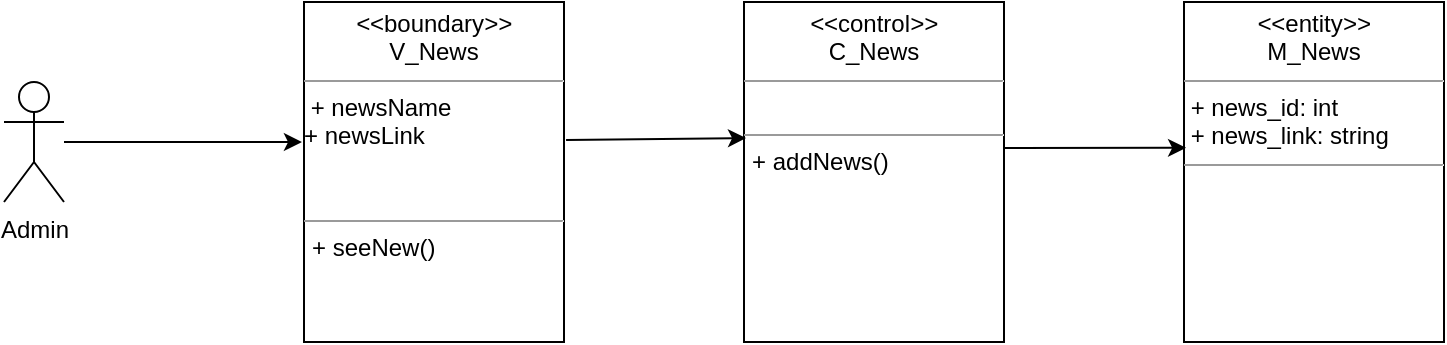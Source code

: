 <mxfile version="14.0.0" type="github"><diagram id="a2SeSxV-dU5_Vpd82xMR" name="Page-1"><mxGraphModel dx="1038" dy="548" grid="1" gridSize="10" guides="1" tooltips="1" connect="1" arrows="1" fold="1" page="1" pageScale="1" pageWidth="827" pageHeight="1169" math="0" shadow="0"><root><mxCell id="0"/><mxCell id="1" parent="0"/><mxCell id="BW2VcDT7gtz4ToeszrBm-8" value="Admin" style="shape=umlActor;verticalLabelPosition=bottom;verticalAlign=top;html=1;" parent="1" vertex="1"><mxGeometry x="60" y="280" width="30" height="60" as="geometry"/></mxCell><mxCell id="BW2VcDT7gtz4ToeszrBm-9" value="&lt;p style=&quot;margin: 0px ; margin-top: 4px ; text-align: center&quot;&gt;&lt;i&gt;&amp;lt;&lt;/i&gt;&amp;lt;boundary&lt;i&gt;&amp;gt;&amp;gt;&lt;/i&gt;&lt;br&gt;V_News&lt;/p&gt;&lt;hr size=&quot;1&quot;&gt;&lt;div&gt;&amp;nbsp;+ newsName&lt;/div&gt;&lt;div&gt;+ newsLink&lt;/div&gt;&lt;div&gt;&lt;br&gt;&lt;/div&gt;&lt;br&gt;&lt;hr size=&quot;1&quot;&gt;&lt;p style=&quot;margin: 0px ; margin-left: 4px&quot;&gt;+ seeNew()&lt;br&gt;&lt;/p&gt;" style="verticalAlign=top;align=left;overflow=fill;fontSize=12;fontFamily=Helvetica;html=1;" parent="1" vertex="1"><mxGeometry x="210" y="240" width="130" height="170" as="geometry"/></mxCell><mxCell id="BW2VcDT7gtz4ToeszrBm-10" value="&lt;p style=&quot;margin: 0px ; margin-top: 4px ; text-align: center&quot;&gt;&lt;i&gt;&amp;lt;&lt;/i&gt;&amp;lt;control&lt;i&gt;&amp;gt;&amp;gt;&lt;/i&gt;&lt;br&gt;C_News&lt;/p&gt;&lt;hr size=&quot;1&quot;&gt;&lt;br&gt;&lt;hr size=&quot;1&quot;&gt;&lt;p style=&quot;margin: 0px ; margin-left: 4px&quot;&gt;+ addNews()&lt;br&gt;&lt;br&gt;&lt;/p&gt;" style="verticalAlign=top;align=left;overflow=fill;fontSize=12;fontFamily=Helvetica;html=1;" parent="1" vertex="1"><mxGeometry x="430" y="240" width="130" height="170" as="geometry"/></mxCell><mxCell id="BW2VcDT7gtz4ToeszrBm-11" value="" style="endArrow=classic;html=1;exitX=1.008;exitY=0.406;exitDx=0;exitDy=0;exitPerimeter=0;" parent="1" source="BW2VcDT7gtz4ToeszrBm-9" edge="1"><mxGeometry width="50" height="50" relative="1" as="geometry"><mxPoint x="390" y="320" as="sourcePoint"/><mxPoint x="431" y="308" as="targetPoint"/></mxGeometry></mxCell><mxCell id="BW2VcDT7gtz4ToeszrBm-12" value="" style="endArrow=classic;html=1;entryX=-0.008;entryY=0.412;entryDx=0;entryDy=0;entryPerimeter=0;" parent="1" source="BW2VcDT7gtz4ToeszrBm-8" target="BW2VcDT7gtz4ToeszrBm-9" edge="1"><mxGeometry width="50" height="50" relative="1" as="geometry"><mxPoint x="390" y="320" as="sourcePoint"/><mxPoint x="440" y="270" as="targetPoint"/></mxGeometry></mxCell><mxCell id="BW2VcDT7gtz4ToeszrBm-13" value="&lt;p style=&quot;margin: 0px ; margin-top: 4px ; text-align: center&quot;&gt;&lt;i&gt;&amp;lt;&lt;/i&gt;&amp;lt;entity&lt;i&gt;&amp;gt;&amp;gt;&lt;/i&gt;&lt;br&gt;M_News&lt;/p&gt;&lt;hr size=&quot;1&quot;&gt;&lt;div&gt;&amp;nbsp;+ news_id: int&lt;/div&gt;&lt;div&gt;&amp;nbsp;+ news_link: string&lt;br&gt;&lt;/div&gt;&lt;hr size=&quot;1&quot;&gt;&lt;p style=&quot;margin: 0px ; margin-left: 4px&quot;&gt;&lt;br&gt;&lt;br&gt;&lt;/p&gt;" style="verticalAlign=top;align=left;overflow=fill;fontSize=12;fontFamily=Helvetica;html=1;" parent="1" vertex="1"><mxGeometry x="650" y="240" width="130" height="170" as="geometry"/></mxCell><mxCell id="BW2VcDT7gtz4ToeszrBm-14" value="" style="endArrow=classic;html=1;entryX=0.008;entryY=0.429;entryDx=0;entryDy=0;entryPerimeter=0;" parent="1" target="BW2VcDT7gtz4ToeszrBm-13" edge="1"><mxGeometry width="50" height="50" relative="1" as="geometry"><mxPoint x="560" y="313" as="sourcePoint"/><mxPoint x="642" y="310" as="targetPoint"/></mxGeometry></mxCell></root></mxGraphModel></diagram></mxfile>